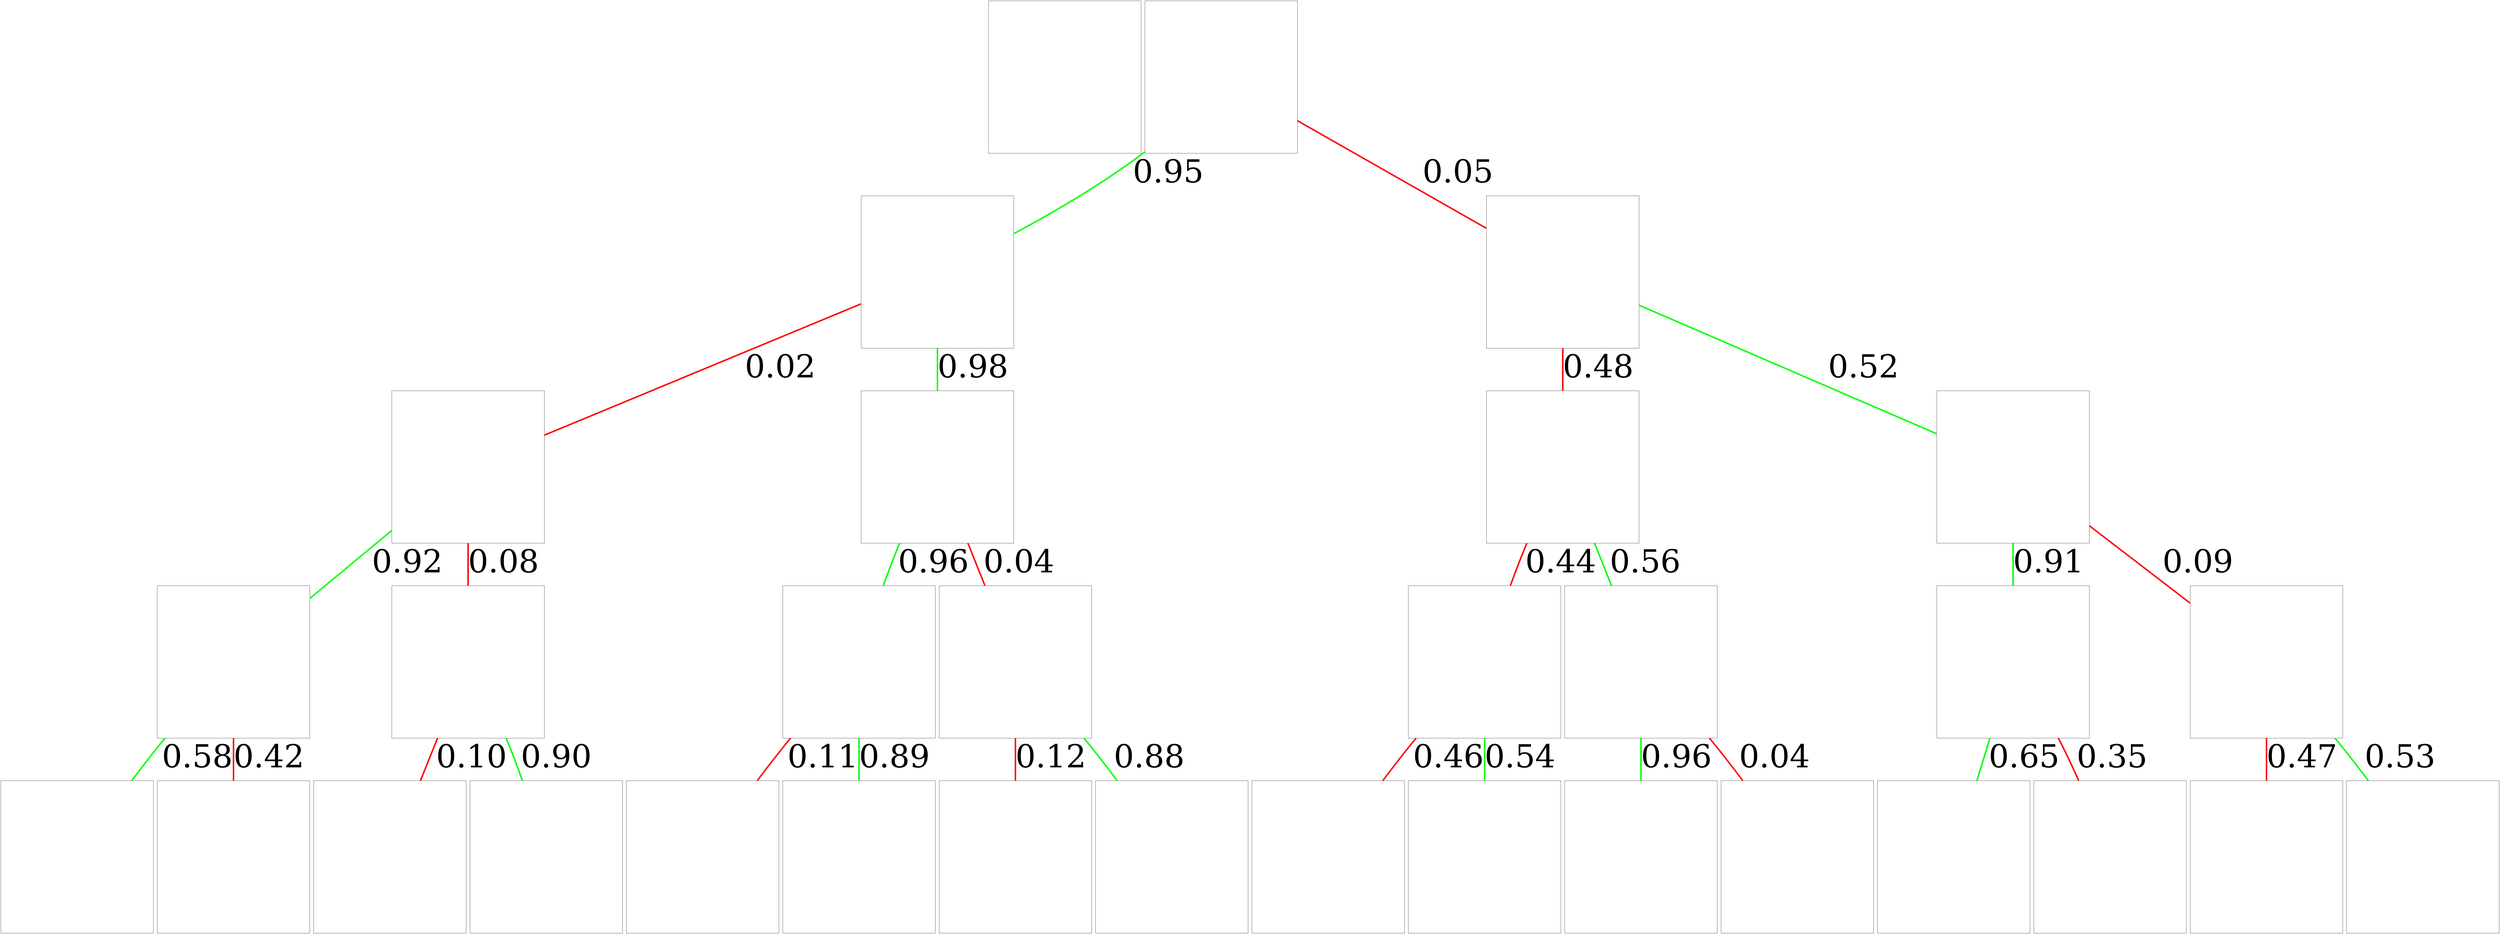 // Tree
graph {
	data [label="" height="10px" image="figures/nodes/data.png" imagescale=true shape=box width="10px"]
	0 [label="" height="10px" image="figures/nodes/0.png" imagescale=true shape=box width="10px"]
	00 [label="" height="10px" image="figures/nodes/00.png" imagescale=true shape=box width="10px"]
	01 [label="" height="10px" image="figures/nodes/01.png" imagescale=true shape=box width="10px"]
	0 -- 00 [label=0.95 color=green fontsize="150pt" penwidth=7]
	0 -- 01 [label=0.05 color=red fontsize="150pt" penwidth=7]
	000 [label="" height="10px" image="figures/nodes/000.png" imagescale=true shape=box width="10px"]
	001 [label="" height="10px" image="figures/nodes/001.png" imagescale=true shape=box width="10px"]
	00 -- 000 [label=0.02 color=red fontsize="150pt" penwidth=7]
	00 -- 001 [label=0.98 color=green fontsize="150pt" penwidth=7]
	0000 [label="" height="10px" image="figures/nodes/0000.png" imagescale=true shape=box width="10px"]
	0001 [label="" height="10px" image="figures/nodes/0001.png" imagescale=true shape=box width="10px"]
	000 -- 0000 [label=0.92 color=green fontsize="150pt" penwidth=7]
	000 -- 0001 [label=0.08 color=red fontsize="150pt" penwidth=7]
	00000 [label="" height="10px" image="figures/nodes/00000.png" imagescale=true shape=box width="10px"]
	00001 [label="" height="10px" image="figures/nodes/00001.png" imagescale=true shape=box width="10px"]
	0000 -- 00000 [label=0.58 color=green fontsize="150pt" penwidth=7]
	0000 -- 00001 [label=0.42 color=red fontsize="150pt" penwidth=7]
	00010 [label="" height="10px" image="figures/nodes/00010.png" imagescale=true shape=box width="10px"]
	00011 [label="" height="10px" image="figures/nodes/00011.png" imagescale=true shape=box width="10px"]
	0001 -- 00010 [label=0.10 color=red fontsize="150pt" penwidth=7]
	0001 -- 00011 [label=0.90 color=green fontsize="150pt" penwidth=7]
	0010 [label="" height="10px" image="figures/nodes/0010.png" imagescale=true shape=box width="10px"]
	0011 [label="" height="10px" image="figures/nodes/0011.png" imagescale=true shape=box width="10px"]
	001 -- 0010 [label=0.96 color=green fontsize="150pt" penwidth=7]
	001 -- 0011 [label=0.04 color=red fontsize="150pt" penwidth=7]
	00100 [label="" height="10px" image="figures/nodes/00100.png" imagescale=true shape=box width="10px"]
	00101 [label="" height="10px" image="figures/nodes/00101.png" imagescale=true shape=box width="10px"]
	0010 -- 00100 [label=0.11 color=red fontsize="150pt" penwidth=7]
	0010 -- 00101 [label=0.89 color=green fontsize="150pt" penwidth=7]
	00110 [label="" height="10px" image="figures/nodes/00110.png" imagescale=true shape=box width="10px"]
	00111 [label="" height="10px" image="figures/nodes/00111.png" imagescale=true shape=box width="10px"]
	0011 -- 00110 [label=0.12 color=red fontsize="150pt" penwidth=7]
	0011 -- 00111 [label=0.88 color=green fontsize="150pt" penwidth=7]
	010 [label="" height="10px" image="figures/nodes/010.png" imagescale=true shape=box width="10px"]
	011 [label="" height="10px" image="figures/nodes/011.png" imagescale=true shape=box width="10px"]
	01 -- 010 [label=0.48 color=red fontsize="150pt" penwidth=7]
	01 -- 011 [label=0.52 color=green fontsize="150pt" penwidth=7]
	0100 [label="" height="10px" image="figures/nodes/0100.png" imagescale=true shape=box width="10px"]
	0101 [label="" height="10px" image="figures/nodes/0101.png" imagescale=true shape=box width="10px"]
	010 -- 0100 [label=0.44 color=red fontsize="150pt" penwidth=7]
	010 -- 0101 [label=0.56 color=green fontsize="150pt" penwidth=7]
	01000 [label="" height="10px" image="figures/nodes/01000.png" imagescale=true shape=box width="10px"]
	01001 [label="" height="10px" image="figures/nodes/01001.png" imagescale=true shape=box width="10px"]
	0100 -- 01000 [label=0.46 color=red fontsize="150pt" penwidth=7]
	0100 -- 01001 [label=0.54 color=green fontsize="150pt" penwidth=7]
	01010 [label="" height="10px" image="figures/nodes/01010.png" imagescale=true shape=box width="10px"]
	01011 [label="" height="10px" image="figures/nodes/01011.png" imagescale=true shape=box width="10px"]
	0101 -- 01010 [label=0.96 color=green fontsize="150pt" penwidth=7]
	0101 -- 01011 [label=0.04 color=red fontsize="150pt" penwidth=7]
	0110 [label="" height="10px" image="figures/nodes/0110.png" imagescale=true shape=box width="10px"]
	0111 [label="" height="10px" image="figures/nodes/0111.png" imagescale=true shape=box width="10px"]
	011 -- 0110 [label=0.91 color=green fontsize="150pt" penwidth=7]
	011 -- 0111 [label=0.09 color=red fontsize="150pt" penwidth=7]
	01100 [label="" height="10px" image="figures/nodes/01100.png" imagescale=true shape=box width="10px"]
	01101 [label="" height="10px" image="figures/nodes/01101.png" imagescale=true shape=box width="10px"]
	0110 -- 01100 [label=0.65 color=green fontsize="150pt" penwidth=7]
	0110 -- 01101 [label=0.35 color=red fontsize="150pt" penwidth=7]
	01110 [label="" height="10px" image="figures/nodes/01110.png" imagescale=true shape=box width="10px"]
	01111 [label="" height="10px" image="figures/nodes/01111.png" imagescale=true shape=box width="10px"]
	0111 -- 01110 [label=0.47 color=red fontsize="150pt" penwidth=7]
	0111 -- 01111 [label=0.53 color=green fontsize="150pt" penwidth=7]
}
